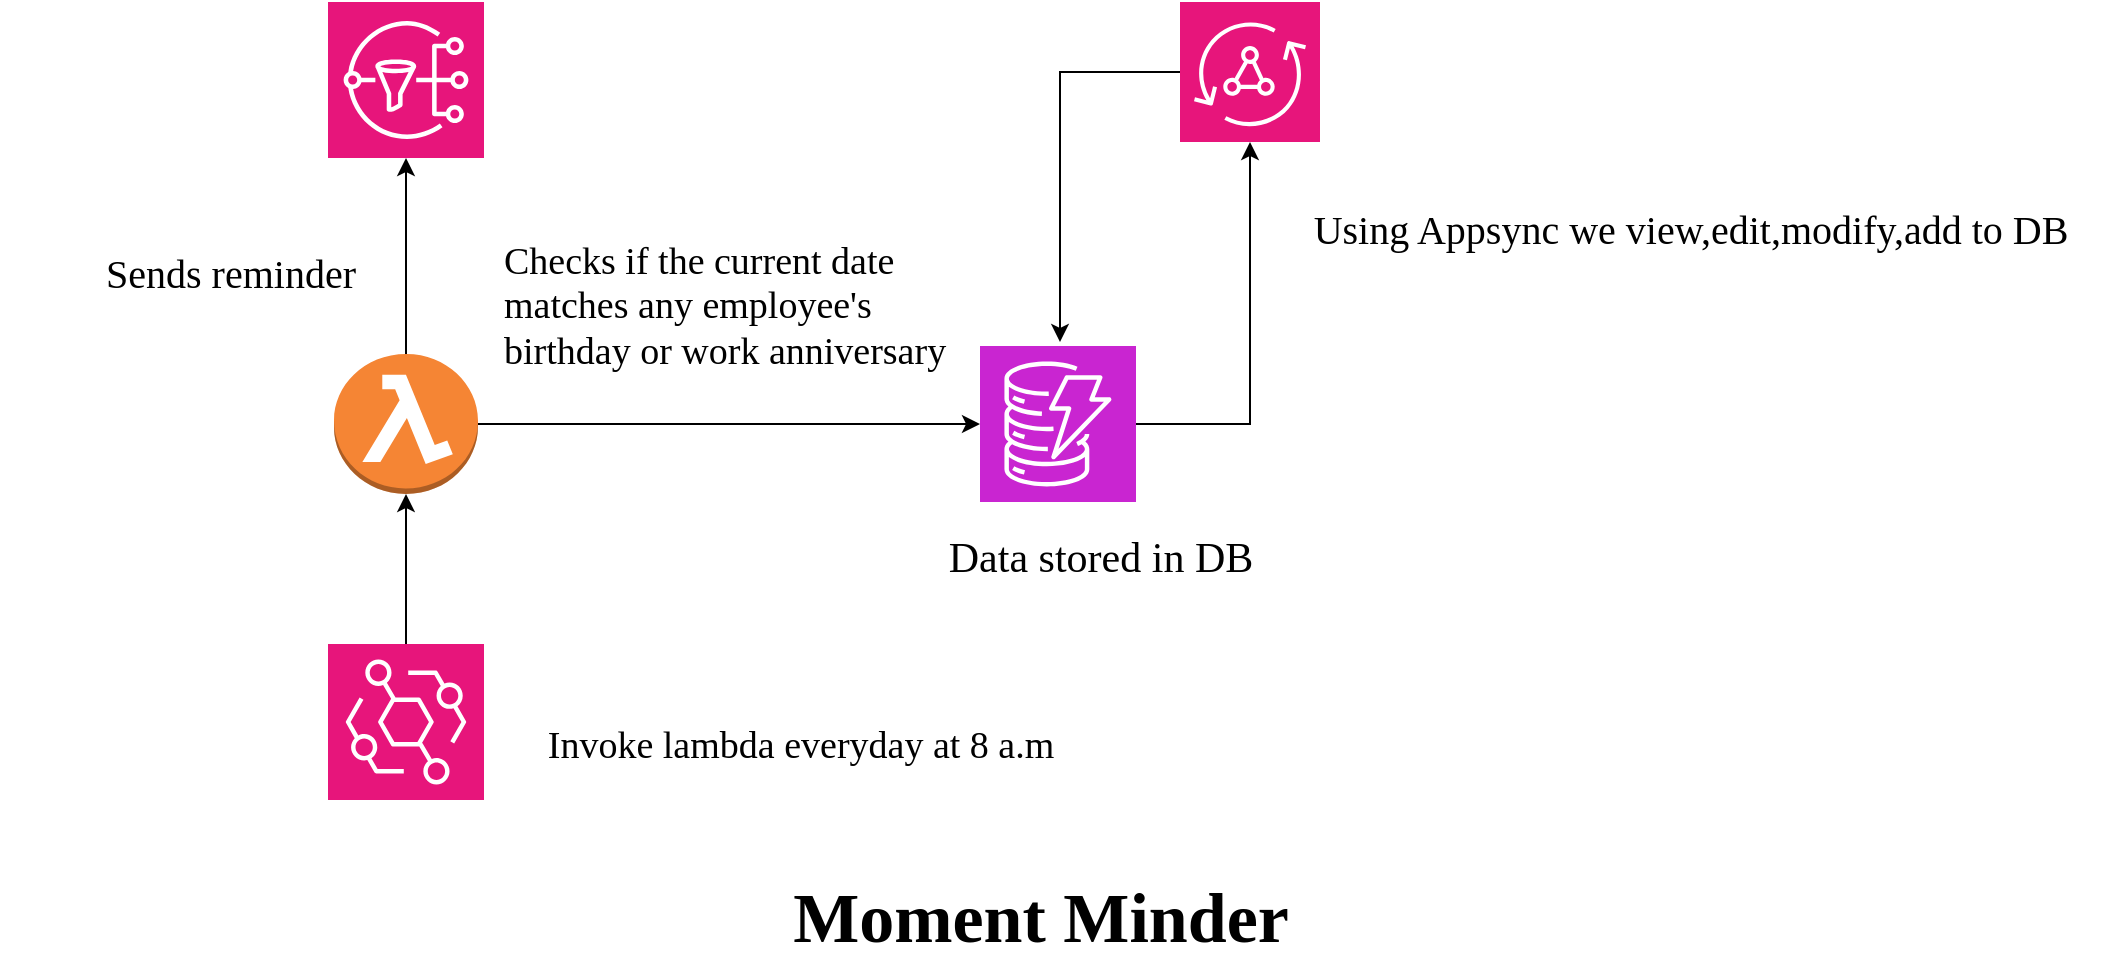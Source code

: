 <mxfile version="24.2.3" type="google">
  <diagram name="Page-1" id="gwBp4DPlZ9iarenAp08G">
    <mxGraphModel dx="2084" dy="733" grid="1" gridSize="10" guides="1" tooltips="1" connect="1" arrows="1" fold="1" page="1" pageScale="1" pageWidth="827" pageHeight="1169" math="0" shadow="0">
      <root>
        <mxCell id="0" />
        <mxCell id="1" parent="0" />
        <mxCell id="gp3p1B9uzNRWyzOjeF56-13" style="edgeStyle=orthogonalEdgeStyle;rounded=0;orthogonalLoop=1;jettySize=auto;html=1;exitX=0.5;exitY=0;exitDx=0;exitDy=0;exitPerimeter=0;" edge="1" parent="1" source="noxo9fzUkFuKzuJ421CR-4" target="noxo9fzUkFuKzuJ421CR-21">
          <mxGeometry relative="1" as="geometry" />
        </mxCell>
        <mxCell id="noxo9fzUkFuKzuJ421CR-4" value="" style="outlineConnect=0;dashed=0;verticalLabelPosition=bottom;verticalAlign=top;align=center;html=1;shape=mxgraph.aws3.lambda_function;fillColor=#F58534;gradientColor=none;" parent="1" vertex="1">
          <mxGeometry x="157" y="276" width="72" height="70" as="geometry" />
        </mxCell>
        <mxCell id="noxo9fzUkFuKzuJ421CR-9" value="" style="sketch=0;points=[[0,0,0],[0.25,0,0],[0.5,0,0],[0.75,0,0],[1,0,0],[0,1,0],[0.25,1,0],[0.5,1,0],[0.75,1,0],[1,1,0],[0,0.25,0],[0,0.5,0],[0,0.75,0],[1,0.25,0],[1,0.5,0],[1,0.75,0]];outlineConnect=0;fontColor=#232F3E;fillColor=#E7157B;strokeColor=#ffffff;dashed=0;verticalLabelPosition=bottom;verticalAlign=top;align=center;html=1;fontSize=12;fontStyle=0;aspect=fixed;shape=mxgraph.aws4.resourceIcon;resIcon=mxgraph.aws4.appsync;rotation=0;" parent="1" vertex="1">
          <mxGeometry x="580" y="100" width="70" height="70" as="geometry" />
        </mxCell>
        <mxCell id="noxo9fzUkFuKzuJ421CR-21" value="" style="sketch=0;points=[[0,0,0],[0.25,0,0],[0.5,0,0],[0.75,0,0],[1,0,0],[0,1,0],[0.25,1,0],[0.5,1,0],[0.75,1,0],[1,1,0],[0,0.25,0],[0,0.5,0],[0,0.75,0],[1,0.25,0],[1,0.5,0],[1,0.75,0]];outlineConnect=0;fontColor=#232F3E;fillColor=#E7157B;strokeColor=#ffffff;dashed=0;verticalLabelPosition=bottom;verticalAlign=top;align=center;html=1;fontSize=12;fontStyle=0;aspect=fixed;shape=mxgraph.aws4.resourceIcon;resIcon=mxgraph.aws4.sns;" parent="1" vertex="1">
          <mxGeometry x="154" y="100" width="78" height="78" as="geometry" />
        </mxCell>
        <mxCell id="noxo9fzUkFuKzuJ421CR-24" value="" style="sketch=0;points=[[0,0,0],[0.25,0,0],[0.5,0,0],[0.75,0,0],[1,0,0],[0,1,0],[0.25,1,0],[0.5,1,0],[0.75,1,0],[1,1,0],[0,0.25,0],[0,0.5,0],[0,0.75,0],[1,0.25,0],[1,0.5,0],[1,0.75,0]];outlineConnect=0;fontColor=#232F3E;fillColor=#C925D1;strokeColor=#ffffff;dashed=0;verticalLabelPosition=bottom;verticalAlign=top;align=center;html=1;fontSize=12;fontStyle=0;aspect=fixed;shape=mxgraph.aws4.resourceIcon;resIcon=mxgraph.aws4.dynamodb;" parent="1" vertex="1">
          <mxGeometry x="480" y="272" width="78" height="78" as="geometry" />
        </mxCell>
        <mxCell id="noxo9fzUkFuKzuJ421CR-27" style="edgeStyle=orthogonalEdgeStyle;rounded=0;orthogonalLoop=1;jettySize=auto;html=1;exitX=1;exitY=0.5;exitDx=0;exitDy=0;exitPerimeter=0;entryX=0.5;entryY=1;entryDx=0;entryDy=0;entryPerimeter=0;" parent="1" source="noxo9fzUkFuKzuJ421CR-24" target="noxo9fzUkFuKzuJ421CR-9" edge="1">
          <mxGeometry relative="1" as="geometry" />
        </mxCell>
        <mxCell id="noxo9fzUkFuKzuJ421CR-28" value="" style="endArrow=classic;html=1;rounded=0;exitX=0;exitY=0.5;exitDx=0;exitDy=0;exitPerimeter=0;" parent="1" source="noxo9fzUkFuKzuJ421CR-9" edge="1">
          <mxGeometry width="50" height="50" relative="1" as="geometry">
            <mxPoint x="720" y="240" as="sourcePoint" />
            <mxPoint x="520" y="270" as="targetPoint" />
            <Array as="points">
              <mxPoint x="520" y="135" />
              <mxPoint x="520" y="250" />
            </Array>
          </mxGeometry>
        </mxCell>
        <mxCell id="noxo9fzUkFuKzuJ421CR-35" value="" style="sketch=0;points=[[0,0,0],[0.25,0,0],[0.5,0,0],[0.75,0,0],[1,0,0],[0,1,0],[0.25,1,0],[0.5,1,0],[0.75,1,0],[1,1,0],[0,0.25,0],[0,0.5,0],[0,0.75,0],[1,0.25,0],[1,0.5,0],[1,0.75,0]];outlineConnect=0;fontColor=#232F3E;fillColor=#E7157B;strokeColor=#ffffff;dashed=0;verticalLabelPosition=bottom;verticalAlign=top;align=center;html=1;fontSize=12;fontStyle=0;aspect=fixed;shape=mxgraph.aws4.resourceIcon;resIcon=mxgraph.aws4.eventbridge;" parent="1" vertex="1">
          <mxGeometry x="154" y="421" width="78" height="78" as="geometry" />
        </mxCell>
        <mxCell id="noxo9fzUkFuKzuJ421CR-38" value="&lt;font style=&quot;font-size: 19px; font-weight: normal;&quot; face=&quot;Times New Roman&quot;&gt;Invoke lambda everyday at 8 a.m&lt;/font&gt;" style="text;strokeColor=none;fillColor=none;html=1;fontSize=24;fontStyle=1;verticalAlign=middle;align=center;" parent="1" vertex="1">
          <mxGeometry x="190" y="450" width="400" height="40" as="geometry" />
        </mxCell>
        <mxCell id="noxo9fzUkFuKzuJ421CR-39" value="&lt;font face=&quot;Times New Roman&quot;&gt;&lt;span style=&quot;font-size: 21px; font-weight: 400;&quot;&gt;Data stored in DB&lt;/span&gt;&lt;/font&gt;&lt;div&gt;&lt;font face=&quot;Times New Roman&quot;&gt;&lt;span style=&quot;font-size: 21px; font-weight: 400;&quot;&gt;&lt;br&gt;&lt;/span&gt;&lt;/font&gt;&lt;/div&gt;" style="text;strokeColor=none;fillColor=none;html=1;fontSize=24;fontStyle=1;verticalAlign=middle;align=center;" parent="1" vertex="1">
          <mxGeometry x="260" y="380" width="560" height="21" as="geometry" />
        </mxCell>
        <mxCell id="noxo9fzUkFuKzuJ421CR-40" value="&lt;font style=&quot;font-weight: normal; font-size: 20px;&quot; face=&quot;Times New Roman&quot;&gt;Sends reminder&lt;/font&gt;" style="text;strokeColor=none;fillColor=none;html=1;fontSize=24;fontStyle=1;verticalAlign=middle;align=center;" parent="1" vertex="1">
          <mxGeometry x="-10" y="220" width="230" height="30" as="geometry" />
        </mxCell>
        <mxCell id="noxo9fzUkFuKzuJ421CR-41" value="&lt;font style=&quot;font-weight: normal; font-size: 20px;&quot; face=&quot;Times New Roman&quot;&gt;Using Appsync we view,edit,modify,add to DB&lt;/font&gt;" style="text;strokeColor=none;fillColor=none;html=1;fontSize=24;fontStyle=1;verticalAlign=middle;align=center;" parent="1" vertex="1">
          <mxGeometry x="630" y="190" width="410" height="45" as="geometry" />
        </mxCell>
        <mxCell id="noxo9fzUkFuKzuJ421CR-44" value="&lt;font face=&quot;Times New Roman&quot;&gt;Moment Minder&lt;/font&gt;" style="text;strokeColor=none;fillColor=none;html=1;fontSize=35;fontStyle=1;verticalAlign=middle;align=center;" parent="1" vertex="1">
          <mxGeometry x="360" y="540" width="300" height="35" as="geometry" />
        </mxCell>
        <mxCell id="gp3p1B9uzNRWyzOjeF56-2" style="edgeStyle=orthogonalEdgeStyle;rounded=0;orthogonalLoop=1;jettySize=auto;html=1;exitX=0.5;exitY=0;exitDx=0;exitDy=0;exitPerimeter=0;entryX=0.5;entryY=1;entryDx=0;entryDy=0;entryPerimeter=0;" edge="1" parent="1" source="noxo9fzUkFuKzuJ421CR-35" target="noxo9fzUkFuKzuJ421CR-4">
          <mxGeometry relative="1" as="geometry" />
        </mxCell>
        <mxCell id="gp3p1B9uzNRWyzOjeF56-5" style="edgeStyle=orthogonalEdgeStyle;rounded=0;orthogonalLoop=1;jettySize=auto;html=1;exitX=1;exitY=0.5;exitDx=0;exitDy=0;exitPerimeter=0;entryX=0;entryY=0.5;entryDx=0;entryDy=0;entryPerimeter=0;" edge="1" parent="1" source="noxo9fzUkFuKzuJ421CR-4" target="noxo9fzUkFuKzuJ421CR-24">
          <mxGeometry relative="1" as="geometry" />
        </mxCell>
        <mxCell id="gp3p1B9uzNRWyzOjeF56-7" value="&lt;font face=&quot;Times New Roman&quot; style=&quot;font-size: 19px;&quot;&gt;&lt;br&gt;&lt;br&gt;&lt;/font&gt;&lt;p style=&quot;font-size: 19px;&quot; class=&quot;p2&quot;&gt;&lt;font style=&quot;font-size: 19px;&quot;&gt;&lt;font face=&quot;GazElxeiOzARFhjpPwbo&quot; style=&quot;font-size: 19px;&quot;&gt;Checks if the current date matches&amp;nbsp;&lt;/font&gt;&lt;span style=&quot;background-color: initial; font-family: GazElxeiOzARFhjpPwbo;&quot;&gt;any employee&#39;s birthday or work anniversary&lt;/span&gt;&lt;/font&gt;&lt;/p&gt;" style="text;whiteSpace=wrap;html=1;" vertex="1" parent="1">
          <mxGeometry x="240" y="147" width="228" height="88" as="geometry" />
        </mxCell>
      </root>
    </mxGraphModel>
  </diagram>
</mxfile>
